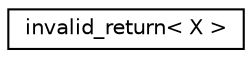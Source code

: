 digraph "Graphical Class Hierarchy"
{
  edge [fontname="Helvetica",fontsize="10",labelfontname="Helvetica",labelfontsize="10"];
  node [fontname="Helvetica",fontsize="10",shape=record];
  rankdir="LR";
  Node0 [label="invalid_return\< X \>",height=0.2,width=0.4,color="black", fillcolor="white", style="filled",URL="$d0/d83/structinvalid__return.html"];
}
